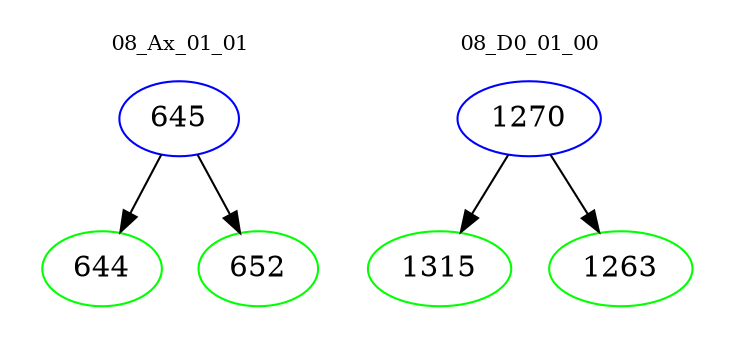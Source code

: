 digraph{
subgraph cluster_0 {
color = white
label = "08_Ax_01_01";
fontsize=10;
T0_645 [label="645", color="blue"]
T0_645 -> T0_644 [color="black"]
T0_644 [label="644", color="green"]
T0_645 -> T0_652 [color="black"]
T0_652 [label="652", color="green"]
}
subgraph cluster_1 {
color = white
label = "08_D0_01_00";
fontsize=10;
T1_1270 [label="1270", color="blue"]
T1_1270 -> T1_1315 [color="black"]
T1_1315 [label="1315", color="green"]
T1_1270 -> T1_1263 [color="black"]
T1_1263 [label="1263", color="green"]
}
}
